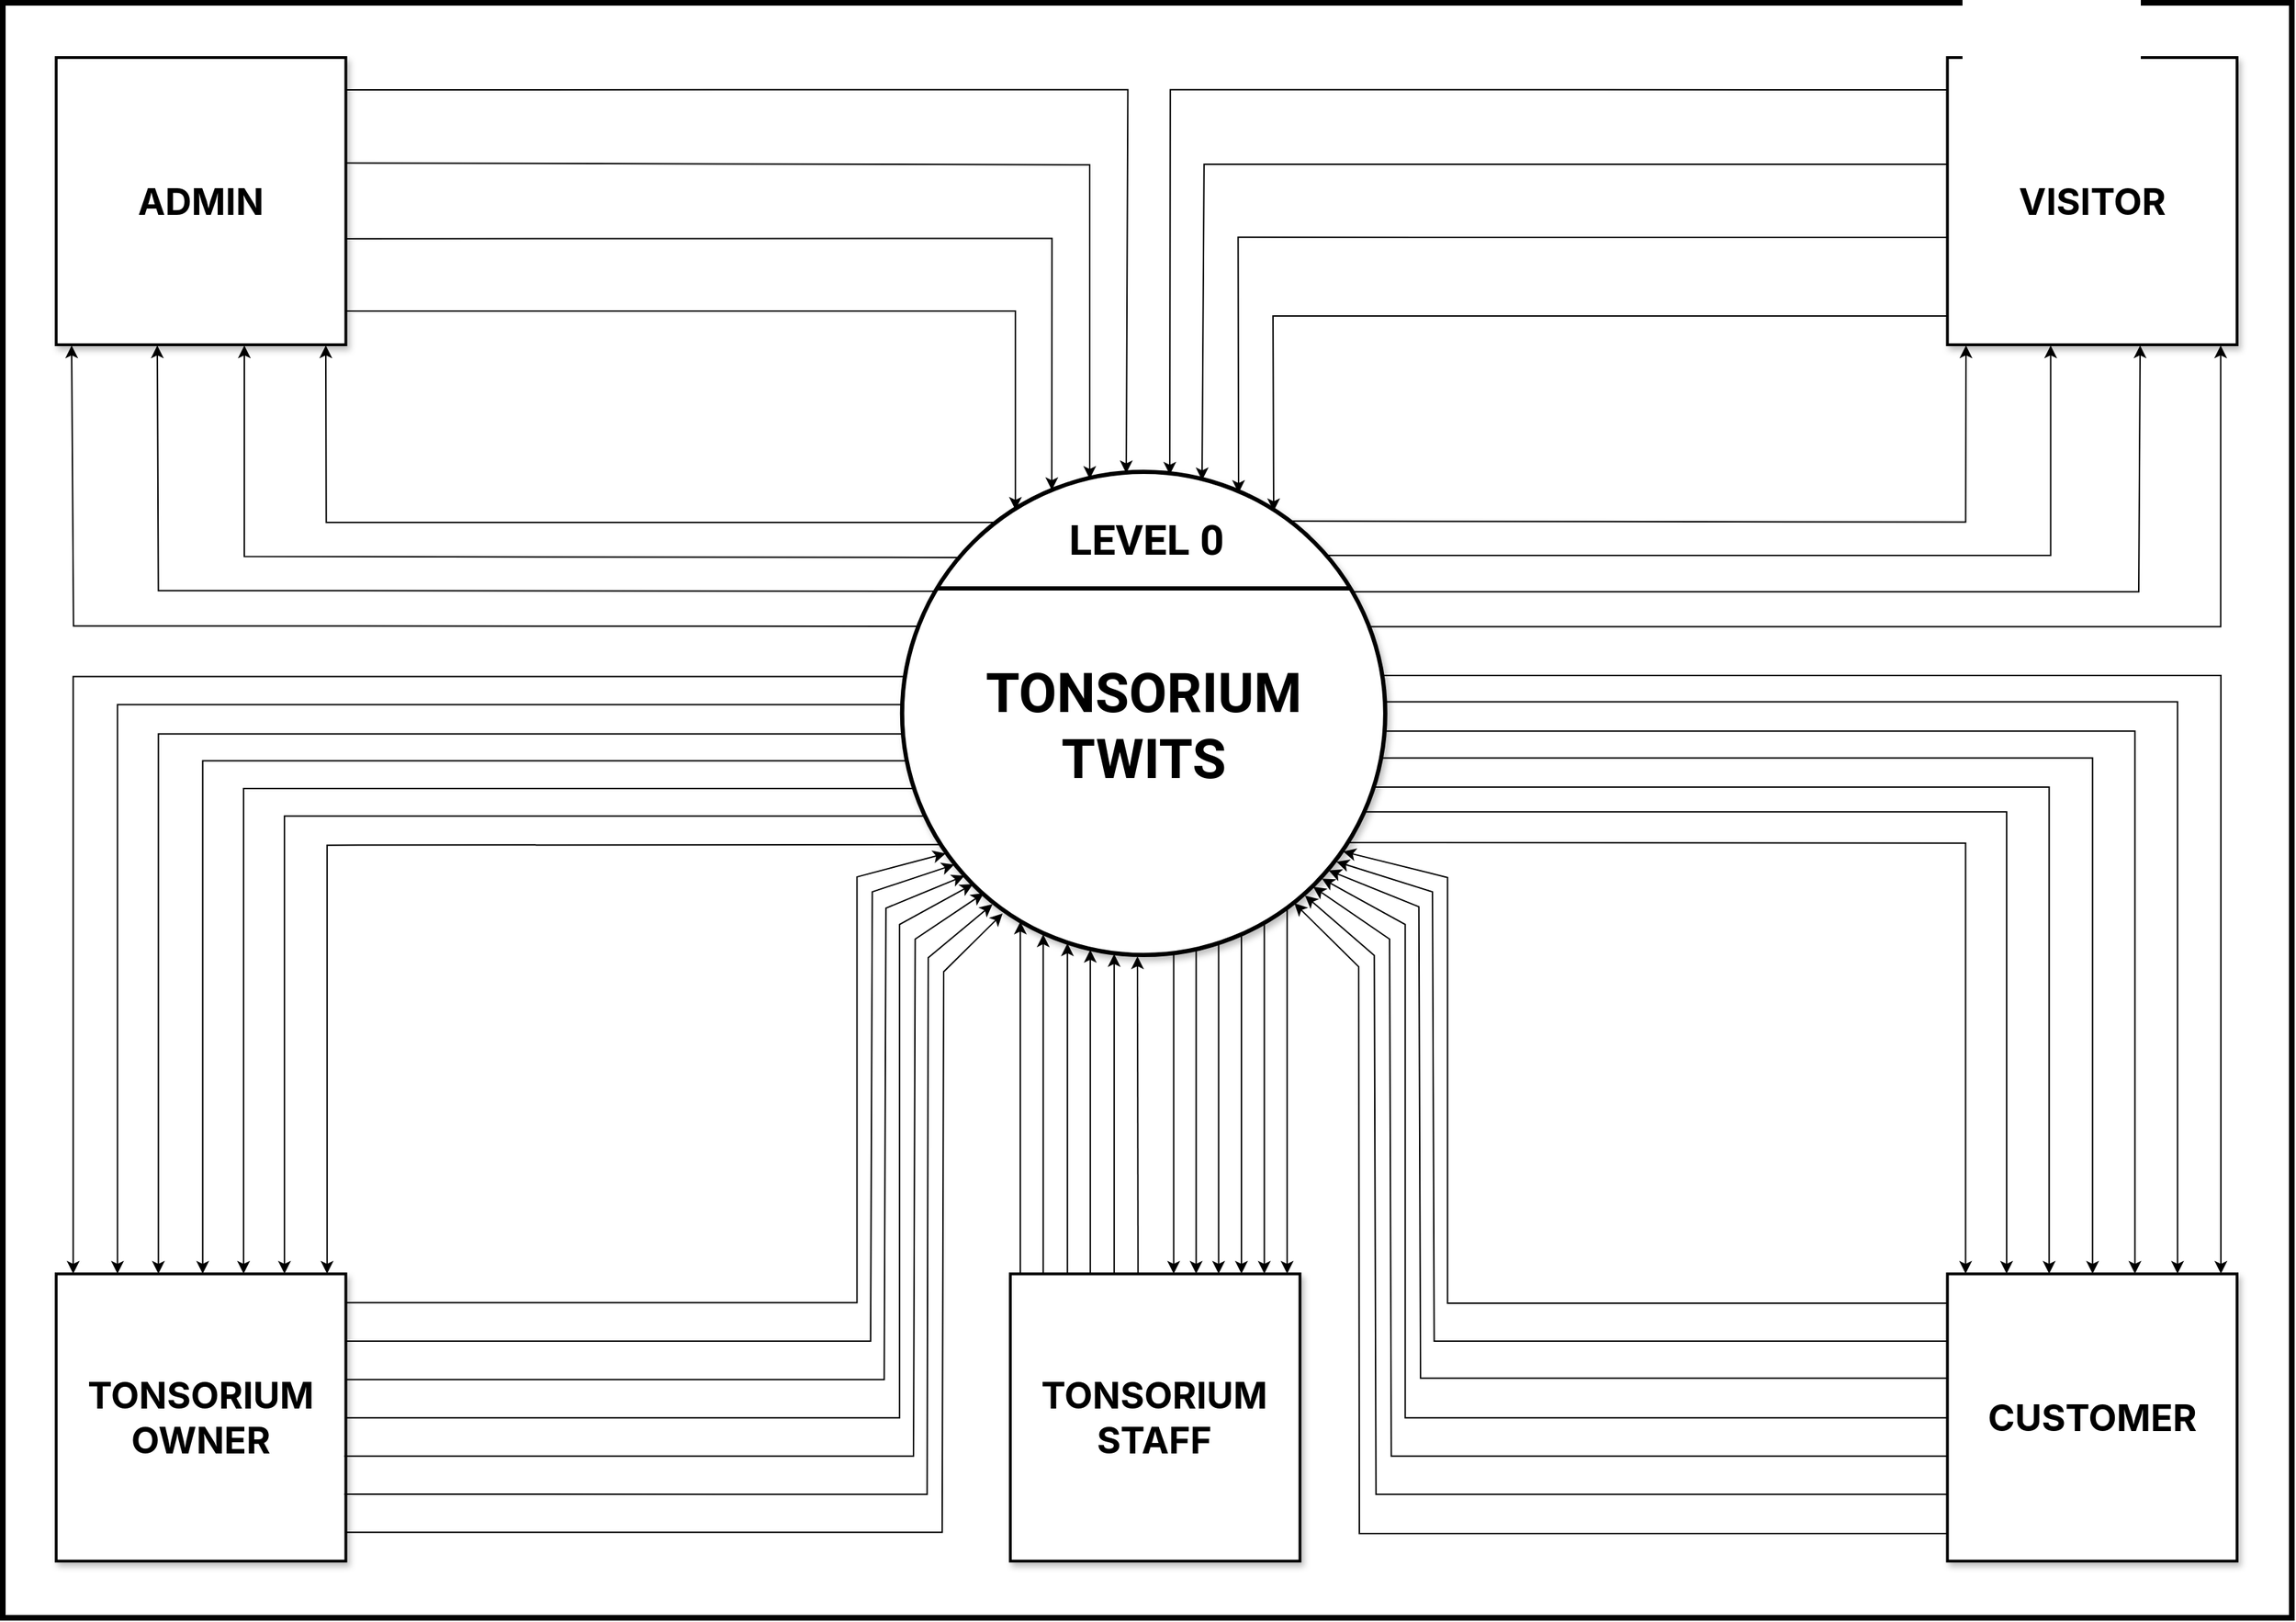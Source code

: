<mxfile version="21.6.8" type="device">
  <diagram name="Page-1" id="cw9fFKvnAfW_I-N1I-tk">
    <mxGraphModel dx="-644" dy="1064" grid="1" gridSize="10" guides="1" tooltips="1" connect="1" arrows="1" fold="1" page="1" pageScale="1" pageWidth="1654" pageHeight="1169" background="#FFFFFF" math="0" shadow="0">
      <root>
        <mxCell id="0" />
        <mxCell id="1" parent="0" />
        <mxCell id="0B3zLSmvpdkR-Nhf8iE4-92" value="" style="rounded=0;whiteSpace=wrap;html=1;strokeWidth=4;" vertex="1" parent="1">
          <mxGeometry x="3320" y="10" width="1630" height="1150" as="geometry" />
        </mxCell>
        <mxCell id="0B3zLSmvpdkR-Nhf8iE4-2" value="" style="endArrow=classic;html=1;rounded=0;fontSize=14;fontFamily=Signika Negative;fontSource=https%3A%2F%2Ffonts.googleapis.com%2Fcss%3Ffamily%3DSignika%2BNegative;" edge="1" parent="1">
          <mxGeometry x="-0.129" y="-2" width="50" height="50" relative="1" as="geometry">
            <mxPoint x="3547.261" y="229.445" as="sourcePoint" />
            <mxPoint x="4041.084" y="371" as="targetPoint" />
            <Array as="points">
              <mxPoint x="4041.084" y="229.445" />
            </Array>
            <mxPoint as="offset" />
          </mxGeometry>
        </mxCell>
        <mxCell id="0B3zLSmvpdkR-Nhf8iE4-3" value="CUSTOMER" style="rounded=0;whiteSpace=wrap;html=1;fontSize=26;fontFamily=Inter;strokeWidth=2;shadow=1;fontStyle=1;fontSource=https%3A%2F%2Ffonts.googleapis.com%2Fcss%3Ffamily%3DInter;" vertex="1" parent="1">
          <mxGeometry x="4704.785" y="915.132" width="206.265" height="204.503" as="geometry" />
        </mxCell>
        <mxCell id="0B3zLSmvpdkR-Nhf8iE4-4" value="&lt;font style=&quot;font-size: 26px;&quot;&gt;VISITOR&lt;/font&gt;" style="rounded=0;whiteSpace=wrap;html=1;fontSize=26;fontFamily=Inter;strokeWidth=2;shadow=1;fontSource=https%3A%2F%2Ffonts.googleapis.com%2Fcss%3Ffamily%3DInter;fontStyle=1" vertex="1" parent="1">
          <mxGeometry x="4704.785" y="49.001" width="206.265" height="204.503" as="geometry" />
        </mxCell>
        <mxCell id="0B3zLSmvpdkR-Nhf8iE4-5" value="TONSORIUM OWNER" style="rounded=0;whiteSpace=wrap;html=1;fontSize=26;fontFamily=Inter;strokeWidth=2;shadow=1;fontSource=https%3A%2F%2Ffonts.googleapis.com%2Fcss%3Ffamily%3DInter;fontStyle=1" vertex="1" parent="1">
          <mxGeometry x="3357.996" y="915.132" width="206.265" height="204.503" as="geometry" />
        </mxCell>
        <mxCell id="0B3zLSmvpdkR-Nhf8iE4-6" value="" style="endArrow=classic;html=1;rounded=0;labelPosition=center;verticalLabelPosition=middle;align=center;verticalAlign=middle;spacingLeft=0;spacingRight=275;fontSize=14;horizontal=1;fontStyle=0;fontFamily=Signika Negative;fontSource=https%3A%2F%2Ffonts.googleapis.com%2Fcss%3Ffamily%3DSignika%2BNegative;" edge="1" parent="1">
          <mxGeometry x="-0.003" width="50" height="50" relative="1" as="geometry">
            <mxPoint x="3546" y="72" as="sourcePoint" />
            <mxPoint x="4120" y="345" as="targetPoint" />
            <Array as="points">
              <mxPoint x="4121.163" y="71.857" />
            </Array>
            <mxPoint as="offset" />
          </mxGeometry>
        </mxCell>
        <mxCell id="0B3zLSmvpdkR-Nhf8iE4-8" value="" style="endArrow=classic;html=1;rounded=0;spacingRight=250;fontFamily=Signika Negative;fontSource=https%3A%2F%2Ffonts.googleapis.com%2Fcss%3Ffamily%3DSignika%2BNegative;fontSize=14;" edge="1" parent="1">
          <mxGeometry x="0.093" width="50" height="50" relative="1" as="geometry">
            <mxPoint x="3547" y="124" as="sourcePoint" />
            <mxPoint x="4094" y="349" as="targetPoint" />
            <Array as="points">
              <mxPoint x="4093.977" y="125.426" />
            </Array>
            <mxPoint as="offset" />
          </mxGeometry>
        </mxCell>
        <mxCell id="0B3zLSmvpdkR-Nhf8iE4-10" value="" style="endArrow=classic;html=1;rounded=0;fontSize=14;fontFamily=Signika Negative;fontSource=https%3A%2F%2Ffonts.googleapis.com%2Fcss%3Ffamily%3DSignika%2BNegative;" edge="1" parent="1">
          <mxGeometry x="-0.204" width="50" height="50" relative="1" as="geometry">
            <mxPoint x="3546" y="178" as="sourcePoint" />
            <mxPoint x="4067" y="357" as="targetPoint" />
            <Array as="points">
              <mxPoint x="4067.137" y="177.733" />
            </Array>
            <mxPoint as="offset" />
          </mxGeometry>
        </mxCell>
        <mxCell id="0B3zLSmvpdkR-Nhf8iE4-11" value="" style="endArrow=classic;html=1;rounded=0;fontSize=14;fontFamily=Signika Negative;fontSource=https%3A%2F%2Ffonts.googleapis.com%2Fcss%3Ffamily%3DSignika%2BNegative;fontStyle=0" edge="1" parent="1">
          <mxGeometry x="-0.431" width="50" height="50" relative="1" as="geometry">
            <mxPoint x="4705" y="72" as="sourcePoint" />
            <mxPoint x="4151" y="346" as="targetPoint" />
            <Array as="points">
              <mxPoint x="4151.363" y="71.857" />
            </Array>
            <mxPoint as="offset" />
          </mxGeometry>
        </mxCell>
        <mxCell id="0B3zLSmvpdkR-Nhf8iE4-13" value="" style="endArrow=classic;html=1;rounded=0;fontSize=14;fontFamily=Signika Negative;fontSource=https%3A%2F%2Ffonts.googleapis.com%2Fcss%3Ffamily%3DSignika%2BNegative;" edge="1" parent="1">
          <mxGeometry x="-0.362" width="50" height="50" relative="1" as="geometry">
            <mxPoint x="4705" y="125" as="sourcePoint" />
            <mxPoint x="4174" y="350" as="targetPoint" />
            <Array as="points">
              <mxPoint x="4175.416" y="124.99" />
            </Array>
            <mxPoint as="offset" />
          </mxGeometry>
        </mxCell>
        <mxCell id="0B3zLSmvpdkR-Nhf8iE4-14" value="" style="endArrow=classic;html=1;rounded=0;fontFamily=Signika Negative;fontSource=https%3A%2F%2Ffonts.googleapis.com%2Fcss%3Ffamily%3DSignika%2BNegative;fontSize=14;" edge="1" parent="1">
          <mxGeometry x="-0.33" width="50" height="50" relative="1" as="geometry">
            <mxPoint x="4705" y="177" as="sourcePoint" />
            <mxPoint x="4200" y="359" as="targetPoint" />
            <Array as="points">
              <mxPoint x="4199.683" y="176.921" />
            </Array>
            <mxPoint as="offset" />
          </mxGeometry>
        </mxCell>
        <mxCell id="0B3zLSmvpdkR-Nhf8iE4-15" value="" style="endArrow=classic;html=1;rounded=0;fontSize=14;fontFamily=Signika Negative;fontSource=https%3A%2F%2Ffonts.googleapis.com%2Fcss%3Ffamily%3DSignika%2BNegative;" edge="1" parent="1">
          <mxGeometry x="-0.239" width="50" height="50" relative="1" as="geometry">
            <mxPoint x="4705" y="233" as="sourcePoint" />
            <mxPoint x="4225" y="372" as="targetPoint" />
            <Array as="points">
              <mxPoint x="4224.523" y="233.054" />
            </Array>
            <mxPoint as="offset" />
          </mxGeometry>
        </mxCell>
        <mxCell id="0B3zLSmvpdkR-Nhf8iE4-17" value="" style="endArrow=classic;html=1;rounded=0;fontFamily=Signika Negative;fontSource=https%3A%2F%2Ffonts.googleapis.com%2Fcss%3Ffamily%3DSignika%2BNegative;fontSize=14;" edge="1" parent="1">
          <mxGeometry x="-0.448" width="50" height="50" relative="1" as="geometry">
            <mxPoint x="4292" y="454.299" as="sourcePoint" />
            <mxPoint x="4899.357" y="254" as="targetPoint" />
            <Array as="points">
              <mxPoint x="4899.357" y="454.299" />
            </Array>
            <mxPoint as="offset" />
          </mxGeometry>
        </mxCell>
        <mxCell id="0B3zLSmvpdkR-Nhf8iE4-19" value="" style="endArrow=classic;html=1;rounded=0;fontFamily=Signika Negative;fontSource=https%3A%2F%2Ffonts.googleapis.com%2Fcss%3Ffamily%3DSignika%2BNegative;fontSize=14;" edge="1" parent="1">
          <mxGeometry x="-0.329" width="50" height="50" relative="1" as="geometry">
            <mxPoint x="4282" y="429.398" as="sourcePoint" />
            <mxPoint x="4842" y="254" as="targetPoint" />
            <Array as="points">
              <mxPoint x="4841.038" y="429.398" />
            </Array>
            <mxPoint as="offset" />
          </mxGeometry>
        </mxCell>
        <mxCell id="0B3zLSmvpdkR-Nhf8iE4-20" value="" style="endArrow=classic;html=1;rounded=0;fontFamily=Signika Negative;fontSource=https%3A%2F%2Ffonts.googleapis.com%2Fcss%3Ffamily%3DSignika%2BNegative;fontSize=14;" edge="1" parent="1">
          <mxGeometry x="-0.274" width="50" height="50" relative="1" as="geometry">
            <mxPoint x="4262" y="403.498" as="sourcePoint" />
            <mxPoint x="4778.291" y="254" as="targetPoint" />
            <Array as="points">
              <mxPoint x="4778.291" y="403.498" />
            </Array>
            <mxPoint as="offset" />
          </mxGeometry>
        </mxCell>
        <mxCell id="0B3zLSmvpdkR-Nhf8iE4-21" value="" style="endArrow=classic;html=1;rounded=0;fontFamily=Signika Negative;fontSource=https%3A%2F%2Ffonts.googleapis.com%2Fcss%3Ffamily%3DSignika%2BNegative;fontSize=14;" edge="1" parent="1">
          <mxGeometry x="0.029" width="50" height="50" relative="1" as="geometry">
            <mxPoint x="4207" y="379" as="sourcePoint" />
            <mxPoint x="4718" y="254" as="targetPoint" />
            <Array as="points">
              <mxPoint x="4717.758" y="379.785" />
            </Array>
            <mxPoint as="offset" />
          </mxGeometry>
        </mxCell>
        <mxCell id="0B3zLSmvpdkR-Nhf8iE4-25" value="" style="endArrow=classic;html=1;rounded=0;fontFamily=Signika Negative;fontSource=https%3A%2F%2Ffonts.googleapis.com%2Fcss%3Ffamily%3DSignika%2BNegative;fontSize=14;" edge="1" parent="1">
          <mxGeometry x="-0.255" width="50" height="50" relative="1" as="geometry">
            <mxPoint x="3985" y="429" as="sourcePoint" />
            <mxPoint x="3430" y="254" as="targetPoint" />
            <Array as="points">
              <mxPoint x="3430.782" y="428.572" />
            </Array>
            <mxPoint as="offset" />
          </mxGeometry>
        </mxCell>
        <mxCell id="0B3zLSmvpdkR-Nhf8iE4-27" value="&lt;div style=&quot;font-size: 14px;&quot;&gt;&lt;br&gt;&lt;/div&gt;" style="endArrow=classic;html=1;rounded=0;align=left;horizontal=1;fontSize=14;fontFamily=Signika Negative;fontSource=https%3A%2F%2Ffonts.googleapis.com%2Fcss%3Ffamily%3DSignika%2BNegative;" edge="1" parent="1">
          <mxGeometry x="-0.201" width="50" height="50" relative="1" as="geometry">
            <mxPoint x="3973" y="454" as="sourcePoint" />
            <mxPoint x="3369" y="254" as="targetPoint" />
            <Array as="points">
              <mxPoint x="3370.343" y="453.705" />
            </Array>
            <mxPoint as="offset" />
          </mxGeometry>
        </mxCell>
        <mxCell id="0B3zLSmvpdkR-Nhf8iE4-28" value="" style="endArrow=classic;html=1;rounded=0;fontFamily=Signika Negative;fontSource=https%3A%2F%2Ffonts.googleapis.com%2Fcss%3Ffamily%3DSignika%2BNegative;fontSize=14;" edge="1" parent="1">
          <mxGeometry x="-0.521" width="50" height="50" relative="1" as="geometry">
            <mxPoint x="3964.658" y="489.764" as="sourcePoint" />
            <mxPoint x="3370.13" y="915" as="targetPoint" />
            <Array as="points">
              <mxPoint x="3370.13" y="489.764" />
            </Array>
            <mxPoint as="offset" />
          </mxGeometry>
        </mxCell>
        <mxCell id="0B3zLSmvpdkR-Nhf8iE4-29" value="" style="endArrow=classic;html=1;rounded=0;fontFamily=Signika Negative;fontSource=https%3A%2F%2Ffonts.googleapis.com%2Fcss%3Ffamily%3DSignika%2BNegative;fontSize=14;" edge="1" parent="1">
          <mxGeometry x="-0.487" width="50" height="50" relative="1" as="geometry">
            <mxPoint x="3964.658" y="509.809" as="sourcePoint" />
            <mxPoint x="3401.676" y="915" as="targetPoint" />
            <Array as="points">
              <mxPoint x="3401.676" y="509.809" />
            </Array>
            <mxPoint as="offset" />
          </mxGeometry>
        </mxCell>
        <mxCell id="0B3zLSmvpdkR-Nhf8iE4-30" value="" style="endArrow=classic;html=1;rounded=0;fontFamily=Signika Negative;fontSource=https%3A%2F%2Ffonts.googleapis.com%2Fcss%3Ffamily%3DSignika%2BNegative;fontSize=14;" edge="1" parent="1">
          <mxGeometry x="-0.421" width="50" height="50" relative="1" as="geometry">
            <mxPoint x="3973.151" y="549.694" as="sourcePoint" />
            <mxPoint x="3462.342" y="915" as="targetPoint" />
            <Array as="points">
              <mxPoint x="3462.342" y="549.694" />
            </Array>
            <mxPoint as="offset" />
          </mxGeometry>
        </mxCell>
        <mxCell id="0B3zLSmvpdkR-Nhf8iE4-31" value="" style="endArrow=classic;html=1;rounded=0;fontFamily=Signika Negative;fontSource=https%3A%2F%2Ffonts.googleapis.com%2Fcss%3Ffamily%3DSignika%2BNegative;fontSize=14;" edge="1" parent="1">
          <mxGeometry x="-0.373" width="50" height="50" relative="1" as="geometry">
            <mxPoint x="3979.218" y="569.536" as="sourcePoint" />
            <mxPoint x="3491.462" y="915" as="targetPoint" />
            <Array as="points">
              <mxPoint x="3491.462" y="569.536" />
            </Array>
            <mxPoint as="offset" />
          </mxGeometry>
        </mxCell>
        <mxCell id="0B3zLSmvpdkR-Nhf8iE4-32" value="" style="endArrow=classic;html=1;rounded=0;fontFamily=Signika Negative;fontSource=https%3A%2F%2Ffonts.googleapis.com%2Fcss%3Ffamily%3DSignika%2BNegative;fontSize=14;" edge="1" parent="1">
          <mxGeometry x="-0.318" width="50" height="50" relative="1" as="geometry">
            <mxPoint x="3988.925" y="589.174" as="sourcePoint" />
            <mxPoint x="3520.582" y="915" as="targetPoint" />
            <Array as="points">
              <mxPoint x="3520.582" y="589.174" />
            </Array>
            <mxPoint as="offset" />
          </mxGeometry>
        </mxCell>
        <mxCell id="0B3zLSmvpdkR-Nhf8iE4-33" value="" style="endArrow=classic;html=1;rounded=0;fontFamily=Signika Negative;fontSource=https%3A%2F%2Ffonts.googleapis.com%2Fcss%3Ffamily%3DSignika%2BNegative;fontSize=14;spacingTop=3;exitX=0.094;exitY=0.792;exitDx=0;exitDy=0;exitPerimeter=0;" edge="1" parent="1">
          <mxGeometry x="-0.258" y="-2" width="50" height="50" relative="1" as="geometry">
            <mxPoint x="3998.631" y="609.428" as="sourcePoint" />
            <mxPoint x="3550.915" y="915" as="targetPoint" />
            <Array as="points">
              <mxPoint x="3550.915" y="609.813" />
            </Array>
            <mxPoint as="offset" />
          </mxGeometry>
        </mxCell>
        <mxCell id="0B3zLSmvpdkR-Nhf8iE4-38" value="TONSORIUM STAFF" style="rounded=0;whiteSpace=wrap;html=1;fontSize=26;fontFamily=Inter;strokeWidth=2;shadow=1;fontSource=https%3A%2F%2Ffonts.googleapis.com%2Fcss%3Ffamily%3DInter;fontStyle=1" vertex="1" parent="1">
          <mxGeometry x="4037.457" y="915.132" width="206.265" height="204.503" as="geometry" />
        </mxCell>
        <mxCell id="0B3zLSmvpdkR-Nhf8iE4-46" value="&lt;span style=&quot;font-size: 26px;&quot;&gt;ADMIN&lt;/span&gt;" style="rounded=0;whiteSpace=wrap;html=1;fontSize=26;fontFamily=Inter;strokeWidth=2;shadow=1;fontSource=https%3A%2F%2Ffonts.googleapis.com%2Fcss%3Ffamily%3DInter;fontStyle=1" vertex="1" parent="1">
          <mxGeometry x="3357.996" y="49.001" width="206.265" height="204.503" as="geometry" />
        </mxCell>
        <mxCell id="0B3zLSmvpdkR-Nhf8iE4-47" value="" style="endArrow=classic;html=1;rounded=0;horizontal=0;fontFamily=Signika Negative;fontSource=https%3A%2F%2Ffonts.googleapis.com%2Fcss%3Ffamily%3DSignika%2BNegative;fontSize=13;" edge="1" parent="1">
          <mxGeometry x="0.059" width="50" height="50" relative="1" as="geometry">
            <mxPoint x="4234.589" y="655.525" as="sourcePoint" />
            <mxPoint x="4234.589" y="915" as="targetPoint" />
            <mxPoint y="-1" as="offset" />
          </mxGeometry>
        </mxCell>
        <mxCell id="0B3zLSmvpdkR-Nhf8iE4-48" value="" style="endArrow=classic;html=1;rounded=0;horizontal=0;fontFamily=Signika Negative;fontSource=https%3A%2F%2Ffonts.googleapis.com%2Fcss%3Ffamily%3DSignika%2BNegative;fontSize=13;" edge="1" parent="1">
          <mxGeometry width="50" height="50" relative="1" as="geometry">
            <mxPoint x="4218.323" y="666.555" as="sourcePoint" />
            <mxPoint x="4218.323" y="915" as="targetPoint" />
          </mxGeometry>
        </mxCell>
        <mxCell id="0B3zLSmvpdkR-Nhf8iE4-49" value="" style="endArrow=classic;html=1;rounded=0;horizontal=0;fontFamily=Signika Negative;fontSource=https%3A%2F%2Ffonts.googleapis.com%2Fcss%3Ffamily%3DSignika%2BNegative;fontSize=13;" edge="1" parent="1">
          <mxGeometry width="50" height="50" relative="1" as="geometry">
            <mxPoint x="4153.79" y="687.585" as="sourcePoint" />
            <mxPoint x="4153.79" y="915" as="targetPoint" />
          </mxGeometry>
        </mxCell>
        <mxCell id="0B3zLSmvpdkR-Nhf8iE4-50" value="" style="endArrow=classic;html=1;rounded=0;horizontal=0;fontFamily=Signika Negative;fontSource=https%3A%2F%2Ffonts.googleapis.com%2Fcss%3Ffamily%3DSignika%2BNegative;fontSize=13;" edge="1" parent="1">
          <mxGeometry x="0.005" width="50" height="50" relative="1" as="geometry">
            <mxPoint x="4202.056" y="673.773" as="sourcePoint" />
            <mxPoint x="4202.056" y="915" as="targetPoint" />
            <mxPoint as="offset" />
          </mxGeometry>
        </mxCell>
        <mxCell id="0B3zLSmvpdkR-Nhf8iE4-51" value="" style="endArrow=classic;html=1;rounded=0;horizontal=0;fontFamily=Signika Negative;fontSource=https%3A%2F%2Ffonts.googleapis.com%2Fcss%3Ffamily%3DSignika%2BNegative;fontSize=13;" edge="1" parent="1">
          <mxGeometry width="50" height="50" relative="1" as="geometry">
            <mxPoint x="4078.124" y="915" as="sourcePoint" />
            <mxPoint x="4078.124" y="679.773" as="targetPoint" />
          </mxGeometry>
        </mxCell>
        <mxCell id="0B3zLSmvpdkR-Nhf8iE4-52" value="" style="endArrow=classic;html=1;rounded=0;horizontal=0;fontFamily=Signika Negative;fontSource=https%3A%2F%2Ffonts.googleapis.com%2Fcss%3Ffamily%3DSignika%2BNegative;fontSize=13;" edge="1" parent="1">
          <mxGeometry x="-0.056" width="50" height="50" relative="1" as="geometry">
            <mxPoint x="4060.857" y="915" as="sourcePoint" />
            <mxPoint x="4060.857" y="673.352" as="targetPoint" />
            <mxPoint y="-1" as="offset" />
          </mxGeometry>
        </mxCell>
        <mxCell id="0B3zLSmvpdkR-Nhf8iE4-53" value="" style="endArrow=classic;html=1;rounded=0;horizontal=0;fontFamily=Signika Negative;fontSource=https%3A%2F%2Ffonts.googleapis.com%2Fcss%3Ffamily%3DSignika%2BNegative;fontSize=13;" edge="1" parent="1">
          <mxGeometry width="50" height="50" relative="1" as="geometry">
            <mxPoint x="4044.591" y="915" as="sourcePoint" />
            <mxPoint x="4044.591" y="664.322" as="targetPoint" />
          </mxGeometry>
        </mxCell>
        <mxCell id="0B3zLSmvpdkR-Nhf8iE4-54" value="" style="endArrow=classic;html=1;rounded=0;horizontal=0;fontFamily=Signika Negative;fontSource=https%3A%2F%2Ffonts.googleapis.com%2Fcss%3Ffamily%3DSignika%2BNegative;fontSize=13;" edge="1" parent="1">
          <mxGeometry width="50" height="50" relative="1" as="geometry">
            <mxPoint x="4094.39" y="915" as="sourcePoint" />
            <mxPoint x="4094.39" y="684.382" as="targetPoint" />
          </mxGeometry>
        </mxCell>
        <mxCell id="0B3zLSmvpdkR-Nhf8iE4-55" value="" style="endArrow=classic;html=1;rounded=0;fontSize=14;fontFamily=Signika Negative;fontSource=https%3A%2F%2Ffonts.googleapis.com%2Fcss%3Ffamily%3DSignika%2BNegative;startSize=6;entryX=0.09;entryY=0.79;entryDx=0;entryDy=0;entryPerimeter=0;" edge="1" parent="1" target="0B3zLSmvpdkR-Nhf8iE4-40">
          <mxGeometry x="-0.511" width="50" height="50" relative="1" as="geometry">
            <mxPoint x="3564.261" y="935.597" as="sourcePoint" />
            <mxPoint x="3980" y="614" as="targetPoint" />
            <Array as="points">
              <mxPoint x="3928.258" y="935.597" />
              <mxPoint x="3928.258" y="632.451" />
            </Array>
            <mxPoint as="offset" />
          </mxGeometry>
        </mxCell>
        <mxCell id="0B3zLSmvpdkR-Nhf8iE4-56" value="" style="endArrow=classic;html=1;rounded=0;fontSize=14;fontFamily=Signika Negative;fontSource=https%3A%2F%2Ffonts.googleapis.com%2Fcss%3Ffamily%3DSignika%2BNegative;startSize=6;entryX=0.108;entryY=0.813;entryDx=0;entryDy=0;entryPerimeter=0;" edge="1" parent="1" target="0B3zLSmvpdkR-Nhf8iE4-40">
          <mxGeometry x="-0.523" width="50" height="50" relative="1" as="geometry">
            <mxPoint x="3564.261" y="963.062" as="sourcePoint" />
            <mxPoint x="3980" y="625" as="targetPoint" />
            <Array as="points">
              <mxPoint x="3937.965" y="963.062" />
              <mxPoint x="3939.178" y="643.075" />
            </Array>
            <mxPoint as="offset" />
          </mxGeometry>
        </mxCell>
        <mxCell id="0B3zLSmvpdkR-Nhf8iE4-57" value="" style="endArrow=classic;html=1;rounded=0;fontSize=14;fontFamily=Signika Negative;fontSource=https%3A%2F%2Ffonts.googleapis.com%2Fcss%3Ffamily%3DSignika%2BNegative;startSize=6;entryX=0.129;entryY=0.836;entryDx=0;entryDy=0;entryPerimeter=0;" edge="1" parent="1" target="0B3zLSmvpdkR-Nhf8iE4-40">
          <mxGeometry x="-0.538" width="50" height="50" relative="1" as="geometry">
            <mxPoint x="3564.261" y="990.325" as="sourcePoint" />
            <mxPoint x="4000" y="630" as="targetPoint" />
            <Array as="points">
              <mxPoint x="3947.672" y="990.325" />
              <mxPoint x="3948.885" y="654.699" />
            </Array>
            <mxPoint as="offset" />
          </mxGeometry>
        </mxCell>
        <mxCell id="0B3zLSmvpdkR-Nhf8iE4-58" value="" style="endArrow=classic;html=1;rounded=0;fontSize=14;fontFamily=Signika Negative;fontSource=https%3A%2F%2Ffonts.googleapis.com%2Fcss%3Ffamily%3DSignika%2BNegative;startSize=6;entryX=0;entryY=1;entryDx=0;entryDy=0;" edge="1" parent="1" target="0B3zLSmvpdkR-Nhf8iE4-40">
          <mxGeometry x="-0.545" width="50" height="50" relative="1" as="geometry">
            <mxPoint x="3564.261" y="1017.587" as="sourcePoint" />
            <mxPoint x="4000" y="640" as="targetPoint" />
            <Array as="points">
              <mxPoint x="3958.591" y="1017.587" />
              <mxPoint x="3958.591" y="666.322" />
            </Array>
            <mxPoint as="offset" />
          </mxGeometry>
        </mxCell>
        <mxCell id="0B3zLSmvpdkR-Nhf8iE4-59" value="" style="endArrow=classic;html=1;rounded=0;fontSize=14;fontFamily=Signika Negative;fontSource=https%3A%2F%2Ffonts.googleapis.com%2Fcss%3Ffamily%3DSignika%2BNegative;startSize=6;entryX=0.187;entryY=0.895;entryDx=0;entryDy=0;entryPerimeter=0;" edge="1" parent="1" target="0B3zLSmvpdkR-Nhf8iE4-40">
          <mxGeometry x="-0.569" width="50" height="50" relative="1" as="geometry">
            <mxPoint x="3563.261" y="1072" as="sourcePoint" />
            <mxPoint x="4020" y="650" as="targetPoint" />
            <Array as="points">
              <mxPoint x="3978.218" y="1072.111" />
              <mxPoint x="3979" y="690" />
            </Array>
            <mxPoint as="offset" />
          </mxGeometry>
        </mxCell>
        <mxCell id="0B3zLSmvpdkR-Nhf8iE4-60" value="" style="endArrow=classic;html=1;rounded=0;fontSize=14;fontFamily=Signika Negative;fontSource=https%3A%2F%2Ffonts.googleapis.com%2Fcss%3Ffamily%3DSignika%2BNegative;startSize=6;entryX=0.208;entryY=0.914;entryDx=0;entryDy=0;entryPerimeter=0;" edge="1" parent="1" target="0B3zLSmvpdkR-Nhf8iE4-40">
          <mxGeometry x="-0.583" width="50" height="50" relative="1" as="geometry">
            <mxPoint x="3564.261" y="1099.17" as="sourcePoint" />
            <mxPoint x="4030" y="660" as="targetPoint" />
            <Array as="points">
              <mxPoint x="3988.925" y="1099.17" />
              <mxPoint x="3990" y="700" />
            </Array>
            <mxPoint as="offset" />
          </mxGeometry>
        </mxCell>
        <mxCell id="0B3zLSmvpdkR-Nhf8iE4-66" value="" style="endArrow=classic;html=1;rounded=0;fontSize=14;fontFamily=Signika Negative;fontSource=https%3A%2F%2Ffonts.googleapis.com%2Fcss%3Ffamily%3DSignika%2BNegative;" edge="1" parent="1">
          <mxGeometry x="-0.124" width="50" height="50" relative="1" as="geometry">
            <mxPoint x="4002" y="405" as="sourcePoint" />
            <mxPoint x="3492" y="254" as="targetPoint" />
            <Array as="points">
              <mxPoint x="3491.955" y="404.28" />
            </Array>
            <mxPoint as="offset" />
          </mxGeometry>
        </mxCell>
        <mxCell id="0B3zLSmvpdkR-Nhf8iE4-67" value="" style="endArrow=classic;html=1;rounded=0;fontSize=14;fontFamily=Signika Negative;fontSource=https%3A%2F%2Ffonts.googleapis.com%2Fcss%3Ffamily%3DSignika%2BNegative;startSize=6;entryX=0.169;entryY=0.872;entryDx=0;entryDy=0;entryPerimeter=0;" edge="1" parent="1" target="0B3zLSmvpdkR-Nhf8iE4-40">
          <mxGeometry x="-0.545" width="50" height="50" relative="1" as="geometry">
            <mxPoint x="3563.261" y="1044.849" as="sourcePoint" />
            <mxPoint x="4010" y="650" as="targetPoint" />
            <Array as="points">
              <mxPoint x="3968.511" y="1044.849" />
              <mxPoint x="3969.725" y="676.743" />
            </Array>
            <mxPoint as="offset" />
          </mxGeometry>
        </mxCell>
        <mxCell id="0B3zLSmvpdkR-Nhf8iE4-68" value="" style="endArrow=classic;html=1;rounded=0;fontFamily=Signika Negative;fontSource=https%3A%2F%2Ffonts.googleapis.com%2Fcss%3Ffamily%3DSignika%2BNegative;fontSize=14;" edge="1" parent="1">
          <mxGeometry x="-0.473" width="50" height="50" relative="1" as="geometry">
            <mxPoint x="3968.298" y="530.65" as="sourcePoint" />
            <mxPoint x="3430.796" y="915" as="targetPoint" />
            <Array as="points">
              <mxPoint x="3430.796" y="530.65" />
            </Array>
            <mxPoint as="offset" />
          </mxGeometry>
        </mxCell>
        <mxCell id="0B3zLSmvpdkR-Nhf8iE4-70" value="" style="endArrow=classic;html=1;rounded=0;fontFamily=Signika Negative;fontSource=https%3A%2F%2Ffonts.googleapis.com%2Fcss%3Ffamily%3DSignika%2BNegative;fontSize=14;" edge="1" parent="1">
          <mxGeometry x="-0.521" width="50" height="50" relative="1" as="geometry">
            <mxPoint x="4302" y="488.964" as="sourcePoint" />
            <mxPoint x="4899.528" y="915" as="targetPoint" />
            <Array as="points">
              <mxPoint x="4899.528" y="488.964" />
            </Array>
            <mxPoint as="offset" />
          </mxGeometry>
        </mxCell>
        <mxCell id="0B3zLSmvpdkR-Nhf8iE4-71" value="" style="endArrow=classic;html=1;rounded=0;fontFamily=Signika Negative;fontSource=https%3A%2F%2Ffonts.googleapis.com%2Fcss%3Ffamily%3DSignika%2BNegative;fontSize=14;" edge="1" parent="1">
          <mxGeometry x="-0.487" width="50" height="50" relative="1" as="geometry">
            <mxPoint x="4304" y="507.809" as="sourcePoint" />
            <mxPoint x="4868.658" y="915" as="targetPoint" />
            <Array as="points">
              <mxPoint x="4868.658" y="507.809" />
            </Array>
            <mxPoint as="offset" />
          </mxGeometry>
        </mxCell>
        <mxCell id="0B3zLSmvpdkR-Nhf8iE4-72" value="" style="endArrow=classic;html=1;rounded=0;fontFamily=Signika Negative;fontSource=https%3A%2F%2Ffonts.googleapis.com%2Fcss%3Ffamily%3DSignika%2BNegative;fontSize=14;" edge="1" parent="1">
          <mxGeometry x="-0.421" width="50" height="50" relative="1" as="geometry">
            <mxPoint x="4297.342" y="547.694" as="sourcePoint" />
            <mxPoint x="4808.151" y="915" as="targetPoint" />
            <Array as="points">
              <mxPoint x="4808.151" y="547.694" />
            </Array>
            <mxPoint as="offset" />
          </mxGeometry>
        </mxCell>
        <mxCell id="0B3zLSmvpdkR-Nhf8iE4-73" value="" style="endArrow=classic;html=1;rounded=0;fontFamily=Signika Negative;fontSource=https%3A%2F%2Ffonts.googleapis.com%2Fcss%3Ffamily%3DSignika%2BNegative;fontSize=14;" edge="1" parent="1">
          <mxGeometry x="-0.373" width="50" height="50" relative="1" as="geometry">
            <mxPoint x="4289.462" y="568.536" as="sourcePoint" />
            <mxPoint x="4777.218" y="915" as="targetPoint" />
            <Array as="points">
              <mxPoint x="4777.218" y="568.536" />
            </Array>
            <mxPoint as="offset" />
          </mxGeometry>
        </mxCell>
        <mxCell id="0B3zLSmvpdkR-Nhf8iE4-74" value="" style="endArrow=classic;html=1;rounded=0;fontFamily=Signika Negative;fontSource=https%3A%2F%2Ffonts.googleapis.com%2Fcss%3Ffamily%3DSignika%2BNegative;fontSize=14;" edge="1" parent="1">
          <mxGeometry x="-0.318" width="50" height="50" relative="1" as="geometry">
            <mxPoint x="4278.582" y="586.174" as="sourcePoint" />
            <mxPoint x="4746.925" y="915" as="targetPoint" />
            <Array as="points">
              <mxPoint x="4746.925" y="586.174" />
            </Array>
            <mxPoint as="offset" />
          </mxGeometry>
        </mxCell>
        <mxCell id="0B3zLSmvpdkR-Nhf8iE4-75" value="" style="endArrow=classic;html=1;rounded=0;fontFamily=Signika Negative;fontSource=https%3A%2F%2Ffonts.googleapis.com%2Fcss%3Ffamily%3DSignika%2BNegative;fontSize=14;spacingTop=3;exitX=0.094;exitY=0.792;exitDx=0;exitDy=0;exitPerimeter=0;" edge="1" parent="1">
          <mxGeometry x="-0.258" y="-2" width="50" height="50" relative="1" as="geometry">
            <mxPoint x="4270.005" y="607.998" as="sourcePoint" />
            <mxPoint x="4717.721" y="915" as="targetPoint" />
            <Array as="points">
              <mxPoint x="4717.721" y="608.383" />
            </Array>
            <mxPoint as="offset" />
          </mxGeometry>
        </mxCell>
        <mxCell id="0B3zLSmvpdkR-Nhf8iE4-76" value="" style="endArrow=classic;html=1;rounded=0;fontSize=14;fontFamily=Signika Negative;fontSource=https%3A%2F%2Ffonts.googleapis.com%2Fcss%3Ffamily%3DSignika%2BNegative;startSize=6;entryX=0.913;entryY=0.786;entryDx=0;entryDy=0;entryPerimeter=0;" edge="1" parent="1" target="0B3zLSmvpdkR-Nhf8iE4-40">
          <mxGeometry x="-0.511" width="50" height="50" relative="1" as="geometry">
            <mxPoint x="4705" y="935.977" as="sourcePoint" />
            <mxPoint x="4290" y="616" as="targetPoint" />
            <Array as="points">
              <mxPoint x="4348.801" y="935.977" />
              <mxPoint x="4348.801" y="632.831" />
            </Array>
            <mxPoint as="offset" />
          </mxGeometry>
        </mxCell>
        <mxCell id="0B3zLSmvpdkR-Nhf8iE4-77" value="" style="endArrow=classic;html=1;rounded=0;fontSize=14;fontFamily=Signika Negative;fontSource=https%3A%2F%2Ffonts.googleapis.com%2Fcss%3Ffamily%3DSignika%2BNegative;startSize=6;entryX=0.899;entryY=0.807;entryDx=0;entryDy=0;entryPerimeter=0;" edge="1" parent="1" target="0B3zLSmvpdkR-Nhf8iE4-40">
          <mxGeometry x="-0.523" width="50" height="50" relative="1" as="geometry">
            <mxPoint x="4705" y="963.062" as="sourcePoint" />
            <mxPoint x="4300" y="629" as="targetPoint" />
            <Array as="points">
              <mxPoint x="4339.296" y="963.062" />
              <mxPoint x="4338.083" y="643.075" />
            </Array>
            <mxPoint as="offset" />
          </mxGeometry>
        </mxCell>
        <mxCell id="0B3zLSmvpdkR-Nhf8iE4-78" value="" style="endArrow=classic;html=1;rounded=0;fontSize=14;fontFamily=Signika Negative;fontSource=https%3A%2F%2Ffonts.googleapis.com%2Fcss%3Ffamily%3DSignika%2BNegative;startSize=6;entryX=0.883;entryY=0.825;entryDx=0;entryDy=0;entryPerimeter=0;" edge="1" parent="1" target="0B3zLSmvpdkR-Nhf8iE4-40">
          <mxGeometry x="-0.538" width="50" height="50" relative="1" as="geometry">
            <mxPoint x="4705" y="989.325" as="sourcePoint" />
            <mxPoint x="4279" y="629" as="targetPoint" />
            <Array as="points">
              <mxPoint x="4329.59" y="989.325" />
              <mxPoint x="4328.376" y="653.699" />
            </Array>
            <mxPoint as="offset" />
          </mxGeometry>
        </mxCell>
        <mxCell id="0B3zLSmvpdkR-Nhf8iE4-79" value="" style="endArrow=classic;html=1;rounded=0;fontSize=14;fontFamily=Signika Negative;fontSource=https%3A%2F%2Ffonts.googleapis.com%2Fcss%3Ffamily%3DSignika%2BNegative;startSize=6;entryX=0.869;entryY=0.842;entryDx=0;entryDy=0;entryPerimeter=0;" edge="1" parent="1" target="0B3zLSmvpdkR-Nhf8iE4-40">
          <mxGeometry x="-0.545" width="50" height="50" relative="1" as="geometry">
            <mxPoint x="4705" y="1017.587" as="sourcePoint" />
            <mxPoint x="4269" y="642" as="targetPoint" />
            <Array as="points">
              <mxPoint x="4318.67" y="1017.587" />
              <mxPoint x="4318.67" y="666.322" />
            </Array>
            <mxPoint as="offset" />
          </mxGeometry>
        </mxCell>
        <mxCell id="0B3zLSmvpdkR-Nhf8iE4-80" value="" style="endArrow=classic;html=1;rounded=0;fontSize=14;fontFamily=Signika Negative;fontSource=https%3A%2F%2Ffonts.googleapis.com%2Fcss%3Ffamily%3DSignika%2BNegative;startSize=6;entryX=0.834;entryY=0.877;entryDx=0;entryDy=0;entryPerimeter=0;" edge="1" parent="1" target="0B3zLSmvpdkR-Nhf8iE4-40">
          <mxGeometry x="-0.569" width="50" height="50" relative="1" as="geometry">
            <mxPoint x="4705" y="1072.111" as="sourcePoint" />
            <mxPoint x="4268" y="676" as="targetPoint" />
            <Array as="points">
              <mxPoint x="4297.861" y="1072.111" />
              <mxPoint x="4296.648" y="688.367" />
            </Array>
            <mxPoint as="offset" />
          </mxGeometry>
        </mxCell>
        <mxCell id="0B3zLSmvpdkR-Nhf8iE4-82" value="" style="endArrow=classic;html=1;rounded=0;fontSize=14;fontFamily=Signika Negative;fontSource=https%3A%2F%2Ffonts.googleapis.com%2Fcss%3Ffamily%3DSignika%2BNegative;startSize=6;entryX=0.851;entryY=0.859;entryDx=0;entryDy=0;entryPerimeter=0;" edge="1" parent="1" target="0B3zLSmvpdkR-Nhf8iE4-40">
          <mxGeometry x="-0.545" width="50" height="50" relative="1" as="geometry">
            <mxPoint x="4705" y="1044.849" as="sourcePoint" />
            <mxPoint x="4260" y="654" as="targetPoint" />
            <Array as="points">
              <mxPoint x="4308.75" y="1044.849" />
              <mxPoint x="4307.537" y="676.743" />
            </Array>
            <mxPoint as="offset" />
          </mxGeometry>
        </mxCell>
        <mxCell id="0B3zLSmvpdkR-Nhf8iE4-83" value="" style="endArrow=classic;html=1;rounded=0;fontFamily=Signika Negative;fontSource=https%3A%2F%2Ffonts.googleapis.com%2Fcss%3Ffamily%3DSignika%2BNegative;fontSize=14;" edge="1" parent="1">
          <mxGeometry x="-0.473" width="50" height="50" relative="1" as="geometry">
            <mxPoint x="4300.796" y="528.65" as="sourcePoint" />
            <mxPoint x="4838.298" y="915" as="targetPoint" />
            <Array as="points">
              <mxPoint x="4838.298" y="528.65" />
            </Array>
            <mxPoint as="offset" />
          </mxGeometry>
        </mxCell>
        <mxCell id="0B3zLSmvpdkR-Nhf8iE4-84" value="" style="endArrow=classic;html=1;rounded=0;horizontal=0;fontFamily=Signika Negative;fontSource=https%3A%2F%2Ffonts.googleapis.com%2Fcss%3Ffamily%3DSignika%2BNegative;fontSize=13;" edge="1" parent="1">
          <mxGeometry width="50" height="50" relative="1" as="geometry">
            <mxPoint x="4111.39" y="915" as="sourcePoint" />
            <mxPoint x="4111.39" y="687.382" as="targetPoint" />
          </mxGeometry>
        </mxCell>
        <mxCell id="0B3zLSmvpdkR-Nhf8iE4-85" value="" style="endArrow=classic;html=1;rounded=0;horizontal=0;fontFamily=Signika Negative;fontSource=https%3A%2F%2Ffonts.googleapis.com%2Fcss%3Ffamily%3DSignika%2BNegative;fontSize=13;" edge="1" parent="1">
          <mxGeometry width="50" height="50" relative="1" as="geometry">
            <mxPoint x="4128.39" y="915" as="sourcePoint" />
            <mxPoint x="4128" y="689" as="targetPoint" />
          </mxGeometry>
        </mxCell>
        <mxCell id="0B3zLSmvpdkR-Nhf8iE4-86" value="" style="endArrow=classic;html=1;rounded=0;horizontal=0;fontFamily=Signika Negative;fontSource=https%3A%2F%2Ffonts.googleapis.com%2Fcss%3Ffamily%3DSignika%2BNegative;fontSize=13;" edge="1" parent="1">
          <mxGeometry width="50" height="50" relative="1" as="geometry">
            <mxPoint x="4169.79" y="684.585" as="sourcePoint" />
            <mxPoint x="4169.79" y="915" as="targetPoint" />
          </mxGeometry>
        </mxCell>
        <mxCell id="0B3zLSmvpdkR-Nhf8iE4-87" value="" style="endArrow=classic;html=1;rounded=0;horizontal=0;fontFamily=Signika Negative;fontSource=https%3A%2F%2Ffonts.googleapis.com%2Fcss%3Ffamily%3DSignika%2BNegative;fontSize=13;" edge="1" parent="1">
          <mxGeometry width="50" height="50" relative="1" as="geometry">
            <mxPoint x="4185.79" y="680.585" as="sourcePoint" />
            <mxPoint x="4185.79" y="915" as="targetPoint" />
          </mxGeometry>
        </mxCell>
        <mxCell id="0B3zLSmvpdkR-Nhf8iE4-44" value="" style="endArrow=classic;html=1;rounded=0;fontFamily=Signika Negative;fontSource=https%3A%2F%2Ffonts.googleapis.com%2Fcss%3Ffamily%3DSignika%2BNegative;fontSize=14;align=center;movable=1;resizable=1;rotatable=1;deletable=1;editable=1;locked=0;connectable=1;" edge="1" parent="1">
          <mxGeometry x="0.069" width="50" height="50" relative="1" as="geometry">
            <mxPoint x="4038" y="380" as="sourcePoint" />
            <mxPoint x="3550" y="254" as="targetPoint" />
            <Array as="points">
              <mxPoint x="3550.31" y="380" />
            </Array>
            <mxPoint as="offset" />
          </mxGeometry>
        </mxCell>
        <mxCell id="0B3zLSmvpdkR-Nhf8iE4-40" value="" style="ellipse;whiteSpace=wrap;html=1;aspect=fixed;shadow=1;strokeWidth=3;" vertex="1" parent="1">
          <mxGeometry x="3960.41" y="343.99" width="344.04" height="344.04" as="geometry" />
        </mxCell>
        <mxCell id="0B3zLSmvpdkR-Nhf8iE4-41" value="" style="endArrow=none;html=1;rounded=0;endSize=6;startSize=6;jumpSize=6;strokeWidth=3;shadow=0;" edge="1" parent="1">
          <mxGeometry width="50" height="50" relative="1" as="geometry">
            <mxPoint x="3984.49" y="427" as="sourcePoint" />
            <mxPoint x="4280" y="427" as="targetPoint" />
          </mxGeometry>
        </mxCell>
        <mxCell id="0B3zLSmvpdkR-Nhf8iE4-42" value="LEVEL 0" style="text;html=1;strokeColor=none;fillColor=none;align=center;verticalAlign=middle;whiteSpace=wrap;rounded=0;fontSize=30;fontFamily=Roboto;fontStyle=1;fontSource=https%3A%2F%2Ffonts.googleapis.com%2Fcss%3Ffamily%3DRoboto;" vertex="1" parent="1">
          <mxGeometry x="4024.992" y="368.324" width="219.199" height="46.937" as="geometry" />
        </mxCell>
        <mxCell id="0B3zLSmvpdkR-Nhf8iE4-43" value="&lt;font style=&quot;font-size: 39px;&quot;&gt;TONSORIUM&lt;br style=&quot;font-size: 39px;&quot;&gt;TWITS&lt;/font&gt;" style="text;html=1;strokeColor=none;fillColor=none;align=center;verticalAlign=middle;whiteSpace=wrap;rounded=0;fontSize=39;fontFamily=Roboto;fontSource=https%3A%2F%2Ffonts.googleapis.com%2Fcss%3Ffamily%3DRoboto;fontStyle=1;spacing=2;horizontal=1;spacingBottom=3;" vertex="1" parent="1">
          <mxGeometry x="4017.812" y="486.941" width="229.228" height="79.967" as="geometry" />
        </mxCell>
        <mxCell id="0B3zLSmvpdkR-Nhf8iE4-81" value="" style="endArrow=classic;html=1;rounded=0;fontSize=14;fontFamily=Signika Negative;fontSource=https%3A%2F%2Ffonts.googleapis.com%2Fcss%3Ffamily%3DSignika%2BNegative;startSize=6;entryX=0.812;entryY=0.893;entryDx=0;entryDy=0;entryPerimeter=0;" edge="1" parent="1" target="0B3zLSmvpdkR-Nhf8iE4-40">
          <mxGeometry x="-0.583" width="50" height="50" relative="1" as="geometry">
            <mxPoint x="4705" y="1100" as="sourcePoint" />
            <mxPoint x="4240.458" y="646.217" as="targetPoint" />
            <Array as="points">
              <mxPoint x="4286" y="1100" />
              <mxPoint x="4285.544" y="696.4" />
            </Array>
            <mxPoint as="offset" />
          </mxGeometry>
        </mxCell>
      </root>
    </mxGraphModel>
  </diagram>
</mxfile>
